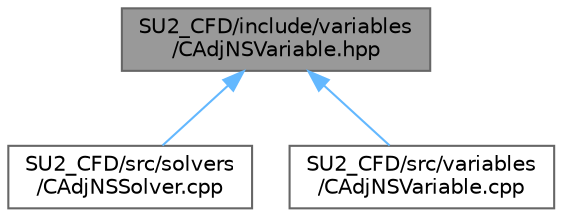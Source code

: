 digraph "SU2_CFD/include/variables/CAdjNSVariable.hpp"
{
 // LATEX_PDF_SIZE
  bgcolor="transparent";
  edge [fontname=Helvetica,fontsize=10,labelfontname=Helvetica,labelfontsize=10];
  node [fontname=Helvetica,fontsize=10,shape=box,height=0.2,width=0.4];
  Node1 [id="Node000001",label="SU2_CFD/include/variables\l/CAdjNSVariable.hpp",height=0.2,width=0.4,color="gray40", fillcolor="grey60", style="filled", fontcolor="black",tooltip="Main class for defining the variables of the adjoint Navier-Stokes solver."];
  Node1 -> Node2 [id="edge1_Node000001_Node000002",dir="back",color="steelblue1",style="solid",tooltip=" "];
  Node2 [id="Node000002",label="SU2_CFD/src/solvers\l/CAdjNSSolver.cpp",height=0.2,width=0.4,color="grey40", fillcolor="white", style="filled",URL="$CAdjNSSolver_8cpp.html",tooltip="Main subroutines for solving Navier-Stokes adjoint problems."];
  Node1 -> Node3 [id="edge2_Node000001_Node000003",dir="back",color="steelblue1",style="solid",tooltip=" "];
  Node3 [id="Node000003",label="SU2_CFD/src/variables\l/CAdjNSVariable.cpp",height=0.2,width=0.4,color="grey40", fillcolor="white", style="filled",URL="$CAdjNSVariable_8cpp.html",tooltip="Definition of the solution fields."];
}
